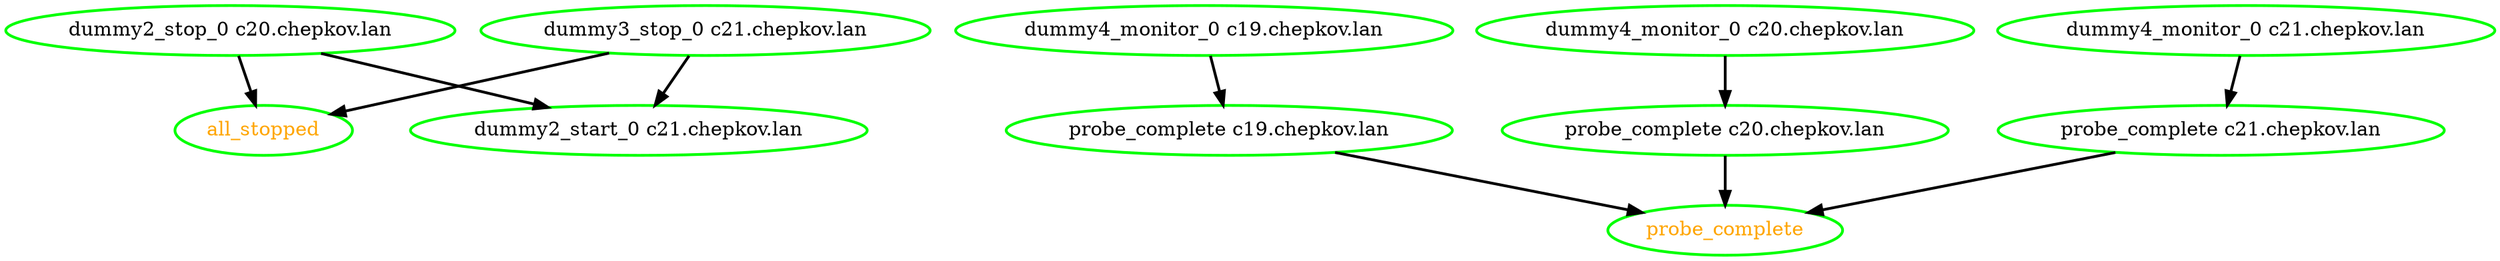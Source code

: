 digraph "g" {
"all_stopped" [ style=bold color="green" fontcolor="orange" ]
"dummy2_start_0 c21.chepkov.lan" [ style=bold color="green" fontcolor="black" ]
"dummy2_stop_0 c20.chepkov.lan" -> "all_stopped" [ style = bold]
"dummy2_stop_0 c20.chepkov.lan" -> "dummy2_start_0 c21.chepkov.lan" [ style = bold]
"dummy2_stop_0 c20.chepkov.lan" [ style=bold color="green" fontcolor="black" ]
"dummy3_stop_0 c21.chepkov.lan" -> "all_stopped" [ style = bold]
"dummy3_stop_0 c21.chepkov.lan" -> "dummy2_start_0 c21.chepkov.lan" [ style = bold]
"dummy3_stop_0 c21.chepkov.lan" [ style=bold color="green" fontcolor="black" ]
"dummy4_monitor_0 c19.chepkov.lan" -> "probe_complete c19.chepkov.lan" [ style = bold]
"dummy4_monitor_0 c19.chepkov.lan" [ style=bold color="green" fontcolor="black" ]
"dummy4_monitor_0 c20.chepkov.lan" -> "probe_complete c20.chepkov.lan" [ style = bold]
"dummy4_monitor_0 c20.chepkov.lan" [ style=bold color="green" fontcolor="black" ]
"dummy4_monitor_0 c21.chepkov.lan" -> "probe_complete c21.chepkov.lan" [ style = bold]
"dummy4_monitor_0 c21.chepkov.lan" [ style=bold color="green" fontcolor="black" ]
"probe_complete c19.chepkov.lan" -> "probe_complete" [ style = bold]
"probe_complete c19.chepkov.lan" [ style=bold color="green" fontcolor="black" ]
"probe_complete c20.chepkov.lan" -> "probe_complete" [ style = bold]
"probe_complete c20.chepkov.lan" [ style=bold color="green" fontcolor="black" ]
"probe_complete c21.chepkov.lan" -> "probe_complete" [ style = bold]
"probe_complete c21.chepkov.lan" [ style=bold color="green" fontcolor="black" ]
"probe_complete" [ style=bold color="green" fontcolor="orange" ]
}
